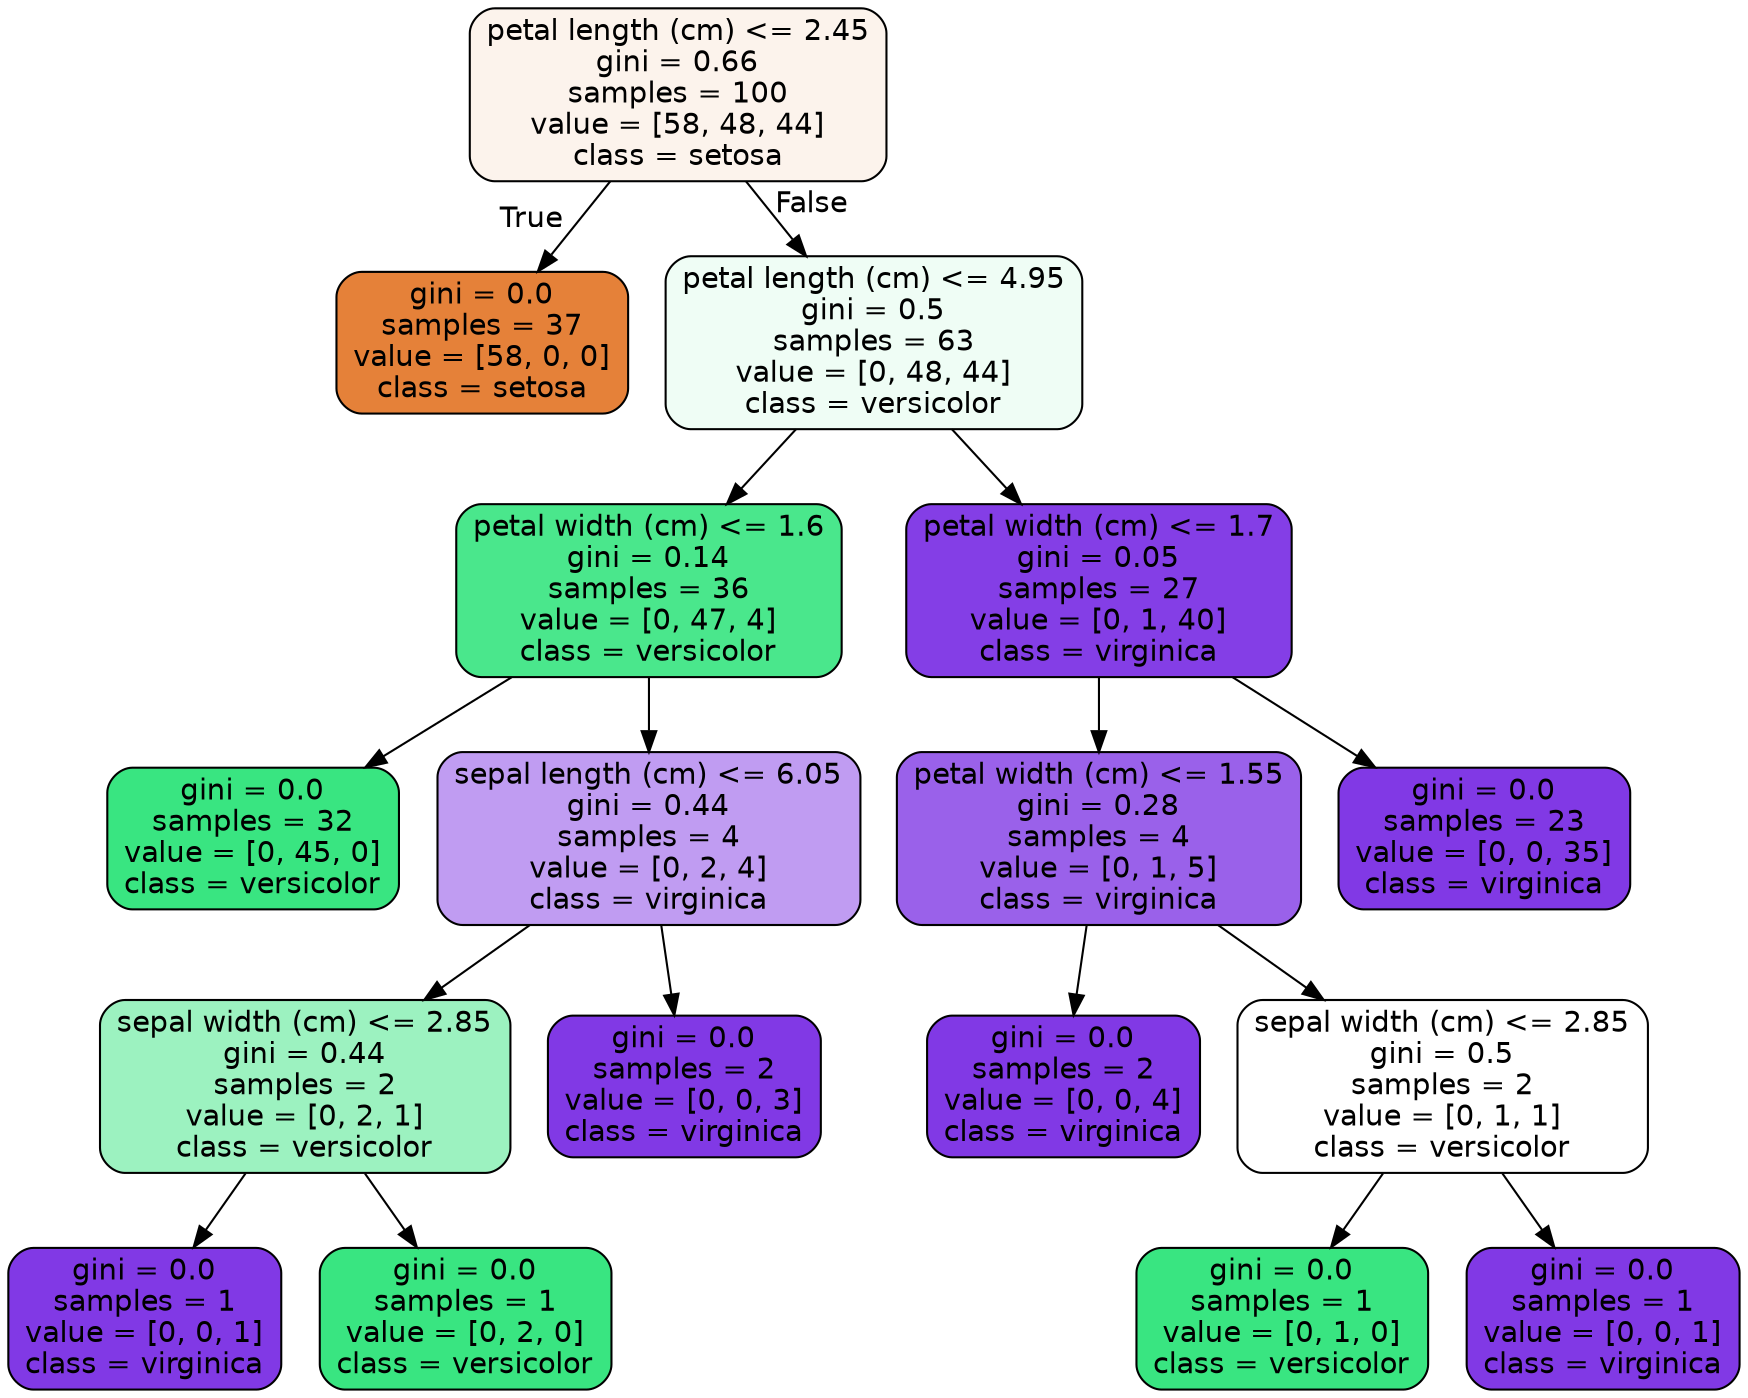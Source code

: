 digraph Tree {
node [shape=box, style="filled, rounded", color="black", fontname=helvetica] ;
edge [fontname=helvetica] ;
0 [label="petal length (cm) <= 2.45\ngini = 0.66\nsamples = 100\nvalue = [58, 48, 44]\nclass = setosa", fillcolor="#fcf3ec"] ;
1 [label="gini = 0.0\nsamples = 37\nvalue = [58, 0, 0]\nclass = setosa", fillcolor="#e58139"] ;
0 -> 1 [labeldistance=2.5, labelangle=45, headlabel="True"] ;
2 [label="petal length (cm) <= 4.95\ngini = 0.5\nsamples = 63\nvalue = [0, 48, 44]\nclass = versicolor", fillcolor="#effdf5"] ;
0 -> 2 [labeldistance=2.5, labelangle=-45, headlabel="False"] ;
3 [label="petal width (cm) <= 1.6\ngini = 0.14\nsamples = 36\nvalue = [0, 47, 4]\nclass = versicolor", fillcolor="#4ae78c"] ;
2 -> 3 ;
4 [label="gini = 0.0\nsamples = 32\nvalue = [0, 45, 0]\nclass = versicolor", fillcolor="#39e581"] ;
3 -> 4 ;
5 [label="sepal length (cm) <= 6.05\ngini = 0.44\nsamples = 4\nvalue = [0, 2, 4]\nclass = virginica", fillcolor="#c09cf2"] ;
3 -> 5 ;
6 [label="sepal width (cm) <= 2.85\ngini = 0.44\nsamples = 2\nvalue = [0, 2, 1]\nclass = versicolor", fillcolor="#9cf2c0"] ;
5 -> 6 ;
7 [label="gini = 0.0\nsamples = 1\nvalue = [0, 0, 1]\nclass = virginica", fillcolor="#8139e5"] ;
6 -> 7 ;
8 [label="gini = 0.0\nsamples = 1\nvalue = [0, 2, 0]\nclass = versicolor", fillcolor="#39e581"] ;
6 -> 8 ;
9 [label="gini = 0.0\nsamples = 2\nvalue = [0, 0, 3]\nclass = virginica", fillcolor="#8139e5"] ;
5 -> 9 ;
10 [label="petal width (cm) <= 1.7\ngini = 0.05\nsamples = 27\nvalue = [0, 1, 40]\nclass = virginica", fillcolor="#843ee6"] ;
2 -> 10 ;
11 [label="petal width (cm) <= 1.55\ngini = 0.28\nsamples = 4\nvalue = [0, 1, 5]\nclass = virginica", fillcolor="#9a61ea"] ;
10 -> 11 ;
12 [label="gini = 0.0\nsamples = 2\nvalue = [0, 0, 4]\nclass = virginica", fillcolor="#8139e5"] ;
11 -> 12 ;
13 [label="sepal width (cm) <= 2.85\ngini = 0.5\nsamples = 2\nvalue = [0, 1, 1]\nclass = versicolor", fillcolor="#ffffff"] ;
11 -> 13 ;
14 [label="gini = 0.0\nsamples = 1\nvalue = [0, 1, 0]\nclass = versicolor", fillcolor="#39e581"] ;
13 -> 14 ;
15 [label="gini = 0.0\nsamples = 1\nvalue = [0, 0, 1]\nclass = virginica", fillcolor="#8139e5"] ;
13 -> 15 ;
16 [label="gini = 0.0\nsamples = 23\nvalue = [0, 0, 35]\nclass = virginica", fillcolor="#8139e5"] ;
10 -> 16 ;
}